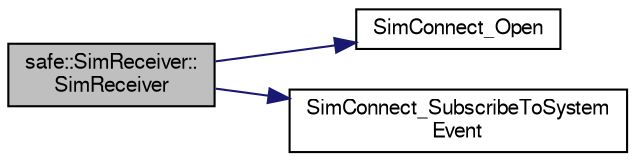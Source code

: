 digraph "safe::SimReceiver::SimReceiver"
{
  bgcolor="transparent";
  edge [fontname="FreeSans",fontsize="10",labelfontname="FreeSans",labelfontsize="10"];
  node [fontname="FreeSans",fontsize="10",shape=record];
  rankdir="LR";
  Node1 [label="safe::SimReceiver::\lSimReceiver",height=0.2,width=0.4,color="black", fillcolor="grey75", style="filled" fontcolor="black"];
  Node1 -> Node2 [color="midnightblue",fontsize="10",style="solid",fontname="FreeSans"];
  Node2 [label="SimConnect_Open",height=0.2,width=0.4,color="black",URL="$SimConnect_8h.html#a6ffd99497cdf2f372367c072a47208f4"];
  Node1 -> Node3 [color="midnightblue",fontsize="10",style="solid",fontname="FreeSans"];
  Node3 [label="SimConnect_SubscribeToSystem\lEvent",height=0.2,width=0.4,color="black",URL="$SimConnect_8h.html#ae5219c6839706150e7eba5216a2328ca"];
}
